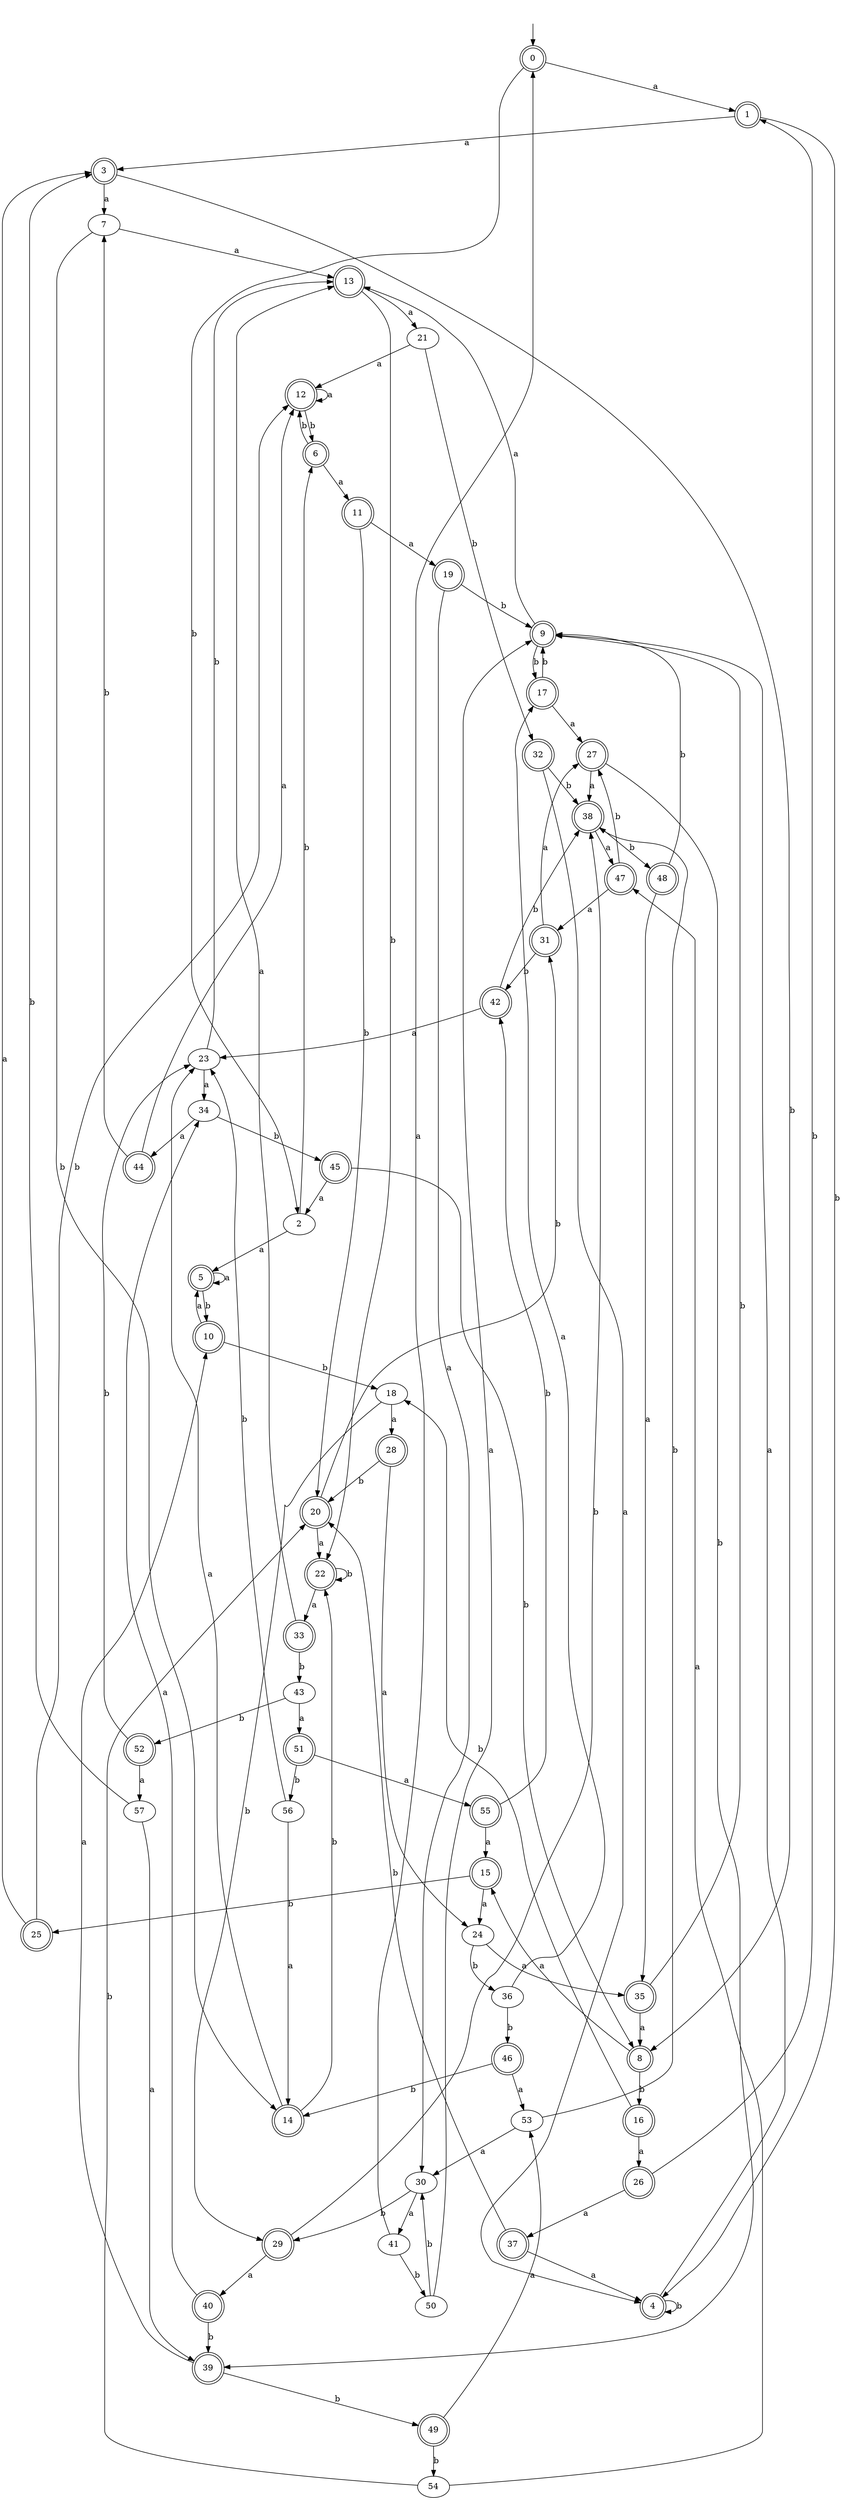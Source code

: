 digraph RandomDFA {
  __start0 [label="", shape=none];
  __start0 -> 0 [label=""];
  0 [shape=circle] [shape=doublecircle]
  0 -> 1 [label="a"]
  0 -> 2 [label="b"]
  1 [shape=doublecircle]
  1 -> 3 [label="a"]
  1 -> 4 [label="b"]
  2
  2 -> 5 [label="a"]
  2 -> 6 [label="b"]
  3 [shape=doublecircle]
  3 -> 7 [label="a"]
  3 -> 8 [label="b"]
  4 [shape=doublecircle]
  4 -> 9 [label="a"]
  4 -> 4 [label="b"]
  5 [shape=doublecircle]
  5 -> 5 [label="a"]
  5 -> 10 [label="b"]
  6 [shape=doublecircle]
  6 -> 11 [label="a"]
  6 -> 12 [label="b"]
  7
  7 -> 13 [label="a"]
  7 -> 14 [label="b"]
  8 [shape=doublecircle]
  8 -> 15 [label="a"]
  8 -> 16 [label="b"]
  9 [shape=doublecircle]
  9 -> 13 [label="a"]
  9 -> 17 [label="b"]
  10 [shape=doublecircle]
  10 -> 5 [label="a"]
  10 -> 18 [label="b"]
  11 [shape=doublecircle]
  11 -> 19 [label="a"]
  11 -> 20 [label="b"]
  12 [shape=doublecircle]
  12 -> 12 [label="a"]
  12 -> 6 [label="b"]
  13 [shape=doublecircle]
  13 -> 21 [label="a"]
  13 -> 22 [label="b"]
  14 [shape=doublecircle]
  14 -> 23 [label="a"]
  14 -> 22 [label="b"]
  15 [shape=doublecircle]
  15 -> 24 [label="a"]
  15 -> 25 [label="b"]
  16 [shape=doublecircle]
  16 -> 26 [label="a"]
  16 -> 18 [label="b"]
  17 [shape=doublecircle]
  17 -> 27 [label="a"]
  17 -> 9 [label="b"]
  18
  18 -> 28 [label="a"]
  18 -> 29 [label="b"]
  19 [shape=doublecircle]
  19 -> 30 [label="a"]
  19 -> 9 [label="b"]
  20 [shape=doublecircle]
  20 -> 22 [label="a"]
  20 -> 31 [label="b"]
  21
  21 -> 12 [label="a"]
  21 -> 32 [label="b"]
  22 [shape=doublecircle]
  22 -> 33 [label="a"]
  22 -> 22 [label="b"]
  23
  23 -> 34 [label="a"]
  23 -> 13 [label="b"]
  24
  24 -> 35 [label="a"]
  24 -> 36 [label="b"]
  25 [shape=doublecircle]
  25 -> 3 [label="a"]
  25 -> 12 [label="b"]
  26 [shape=doublecircle]
  26 -> 37 [label="a"]
  26 -> 1 [label="b"]
  27 [shape=doublecircle]
  27 -> 38 [label="a"]
  27 -> 39 [label="b"]
  28 [shape=doublecircle]
  28 -> 24 [label="a"]
  28 -> 20 [label="b"]
  29 [shape=doublecircle]
  29 -> 40 [label="a"]
  29 -> 38 [label="b"]
  30
  30 -> 41 [label="a"]
  30 -> 29 [label="b"]
  31 [shape=doublecircle]
  31 -> 27 [label="a"]
  31 -> 42 [label="b"]
  32 [shape=doublecircle]
  32 -> 4 [label="a"]
  32 -> 38 [label="b"]
  33 [shape=doublecircle]
  33 -> 13 [label="a"]
  33 -> 43 [label="b"]
  34
  34 -> 44 [label="a"]
  34 -> 45 [label="b"]
  35 [shape=doublecircle]
  35 -> 8 [label="a"]
  35 -> 9 [label="b"]
  36
  36 -> 17 [label="a"]
  36 -> 46 [label="b"]
  37 [shape=doublecircle]
  37 -> 4 [label="a"]
  37 -> 20 [label="b"]
  38 [shape=doublecircle]
  38 -> 47 [label="a"]
  38 -> 48 [label="b"]
  39 [shape=doublecircle]
  39 -> 10 [label="a"]
  39 -> 49 [label="b"]
  40 [shape=doublecircle]
  40 -> 34 [label="a"]
  40 -> 39 [label="b"]
  41
  41 -> 0 [label="a"]
  41 -> 50 [label="b"]
  42 [shape=doublecircle]
  42 -> 23 [label="a"]
  42 -> 38 [label="b"]
  43
  43 -> 51 [label="a"]
  43 -> 52 [label="b"]
  44 [shape=doublecircle]
  44 -> 12 [label="a"]
  44 -> 7 [label="b"]
  45 [shape=doublecircle]
  45 -> 2 [label="a"]
  45 -> 8 [label="b"]
  46 [shape=doublecircle]
  46 -> 53 [label="a"]
  46 -> 14 [label="b"]
  47 [shape=doublecircle]
  47 -> 31 [label="a"]
  47 -> 27 [label="b"]
  48 [shape=doublecircle]
  48 -> 35 [label="a"]
  48 -> 9 [label="b"]
  49 [shape=doublecircle]
  49 -> 53 [label="a"]
  49 -> 54 [label="b"]
  50
  50 -> 9 [label="a"]
  50 -> 30 [label="b"]
  51 [shape=doublecircle]
  51 -> 55 [label="a"]
  51 -> 56 [label="b"]
  52 [shape=doublecircle]
  52 -> 57 [label="a"]
  52 -> 23 [label="b"]
  53
  53 -> 30 [label="a"]
  53 -> 38 [label="b"]
  54
  54 -> 47 [label="a"]
  54 -> 20 [label="b"]
  55 [shape=doublecircle]
  55 -> 15 [label="a"]
  55 -> 42 [label="b"]
  56
  56 -> 14 [label="a"]
  56 -> 23 [label="b"]
  57
  57 -> 39 [label="a"]
  57 -> 3 [label="b"]
}

